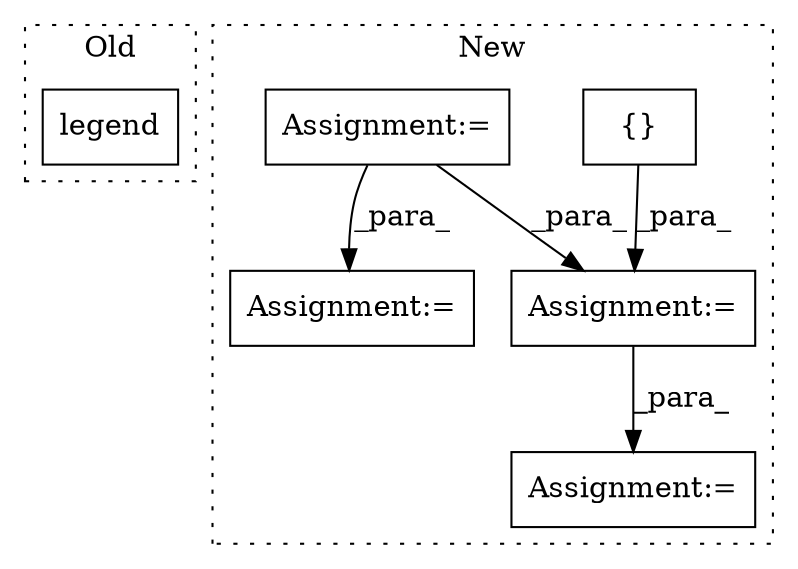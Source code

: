 digraph G {
subgraph cluster0 {
1 [label="legend" a="32" s="20393,20414" l="7,1" shape="box"];
label = "Old";
style="dotted";
}
subgraph cluster1 {
2 [label="{}" a="4" s="17968,17986" l="1,1" shape="box"];
3 [label="Assignment:=" a="7" s="18122" l="1" shape="box"];
4 [label="Assignment:=" a="7" s="17944" l="1" shape="box"];
5 [label="Assignment:=" a="7" s="17550" l="3" shape="box"];
6 [label="Assignment:=" a="7" s="17690" l="1" shape="box"];
label = "New";
style="dotted";
}
2 -> 4 [label="_para_"];
4 -> 3 [label="_para_"];
5 -> 4 [label="_para_"];
5 -> 6 [label="_para_"];
}
